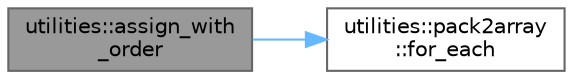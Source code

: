 digraph "utilities::assign_with_order"
{
 // INTERACTIVE_SVG=YES
 // LATEX_PDF_SIZE
  bgcolor="transparent";
  edge [fontname=Helvetica,fontsize=10,labelfontname=Helvetica,labelfontsize=10];
  node [fontname=Helvetica,fontsize=10,shape=box,height=0.2,width=0.4];
  rankdir="LR";
  Node1 [label="utilities::assign_with\l_order",height=0.2,width=0.4,color="gray40", fillcolor="grey60", style="filled", fontcolor="black",tooltip=" "];
  Node1 -> Node2 [color="steelblue1",style="solid"];
  Node2 [label="utilities::pack2array\l::for_each",height=0.2,width=0.4,color="grey40", fillcolor="white", style="filled",URL="$structutilities_1_1pack2array.html#acb47f65fafd84139fa3eef8d3a6baedd",tooltip=" "];
}
